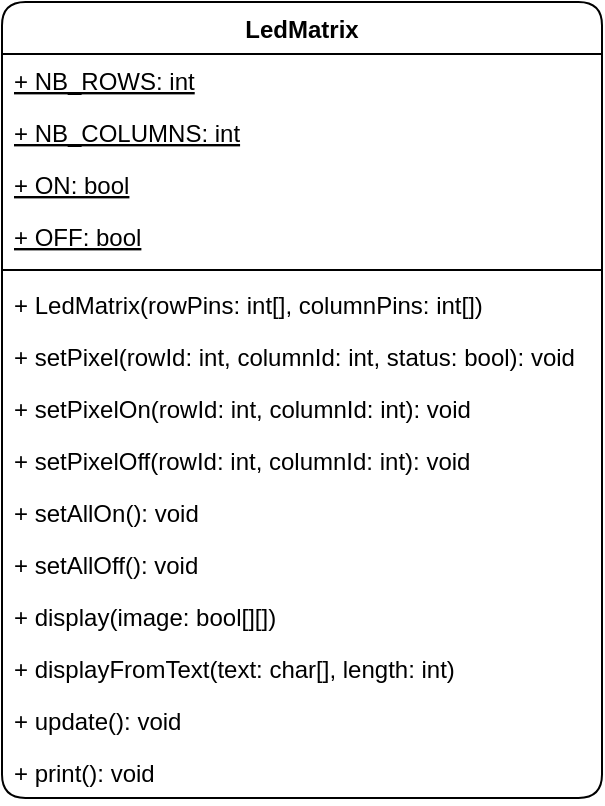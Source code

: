 <mxfile version="20.8.19" type="device"><diagram name="Page-1" id="GegqfJ2jXBAXSb13qG-Y"><mxGraphModel dx="327" dy="515" grid="1" gridSize="10" guides="1" tooltips="1" connect="1" arrows="1" fold="1" page="1" pageScale="1" pageWidth="827" pageHeight="1169" math="0" shadow="0"><root><mxCell id="0"/><mxCell id="1" parent="0"/><mxCell id="xAFuafGvRrCm0wqhM09N-5" value="LedMatrix" style="swimlane;fontStyle=1;align=center;verticalAlign=top;childLayout=stackLayout;horizontal=1;startSize=26;horizontalStack=0;resizeParent=1;resizeParentMax=0;resizeLast=0;collapsible=1;marginBottom=0;rounded=1;swimlaneFillColor=#FFFFFF;" vertex="1" parent="1"><mxGeometry x="330" y="350" width="300" height="398" as="geometry"/></mxCell><mxCell id="xAFuafGvRrCm0wqhM09N-6" value="+ NB_ROWS: int" style="text;strokeColor=none;fillColor=none;align=left;verticalAlign=top;spacingLeft=4;spacingRight=4;overflow=hidden;rotatable=0;points=[[0,0.5],[1,0.5]];portConstraint=eastwest;fontStyle=4" vertex="1" parent="xAFuafGvRrCm0wqhM09N-5"><mxGeometry y="26" width="300" height="26" as="geometry"/></mxCell><mxCell id="xAFuafGvRrCm0wqhM09N-9" value="+ NB_COLUMNS: int" style="text;strokeColor=none;fillColor=none;align=left;verticalAlign=top;spacingLeft=4;spacingRight=4;overflow=hidden;rotatable=0;points=[[0,0.5],[1,0.5]];portConstraint=eastwest;fontStyle=4" vertex="1" parent="xAFuafGvRrCm0wqhM09N-5"><mxGeometry y="52" width="300" height="26" as="geometry"/></mxCell><mxCell id="xAFuafGvRrCm0wqhM09N-10" value="+ ON: bool" style="text;strokeColor=none;fillColor=none;align=left;verticalAlign=top;spacingLeft=4;spacingRight=4;overflow=hidden;rotatable=0;points=[[0,0.5],[1,0.5]];portConstraint=eastwest;fontStyle=4" vertex="1" parent="xAFuafGvRrCm0wqhM09N-5"><mxGeometry y="78" width="300" height="26" as="geometry"/></mxCell><mxCell id="xAFuafGvRrCm0wqhM09N-11" value="+ OFF: bool" style="text;strokeColor=none;fillColor=none;align=left;verticalAlign=top;spacingLeft=4;spacingRight=4;overflow=hidden;rotatable=0;points=[[0,0.5],[1,0.5]];portConstraint=eastwest;fontStyle=4" vertex="1" parent="xAFuafGvRrCm0wqhM09N-5"><mxGeometry y="104" width="300" height="26" as="geometry"/></mxCell><mxCell id="xAFuafGvRrCm0wqhM09N-7" value="" style="line;strokeWidth=1;fillColor=none;align=left;verticalAlign=middle;spacingTop=-1;spacingLeft=3;spacingRight=3;rotatable=0;labelPosition=right;points=[];portConstraint=eastwest;strokeColor=inherit;" vertex="1" parent="xAFuafGvRrCm0wqhM09N-5"><mxGeometry y="130" width="300" height="8" as="geometry"/></mxCell><mxCell id="xAFuafGvRrCm0wqhM09N-8" value="+ LedMatrix(rowPins: int[], columnPins: int[])" style="text;strokeColor=none;fillColor=none;align=left;verticalAlign=top;spacingLeft=4;spacingRight=4;overflow=hidden;rotatable=0;points=[[0,0.5],[1,0.5]];portConstraint=eastwest;" vertex="1" parent="xAFuafGvRrCm0wqhM09N-5"><mxGeometry y="138" width="300" height="26" as="geometry"/></mxCell><mxCell id="xAFuafGvRrCm0wqhM09N-12" value="+ setPixel(rowId: int, columnId: int, status: bool): void" style="text;strokeColor=none;fillColor=none;align=left;verticalAlign=top;spacingLeft=4;spacingRight=4;overflow=hidden;rotatable=0;points=[[0,0.5],[1,0.5]];portConstraint=eastwest;" vertex="1" parent="xAFuafGvRrCm0wqhM09N-5"><mxGeometry y="164" width="300" height="26" as="geometry"/></mxCell><mxCell id="xAFuafGvRrCm0wqhM09N-13" value="+ setPixelOn(rowId: int, columnId: int): void" style="text;strokeColor=none;fillColor=none;align=left;verticalAlign=top;spacingLeft=4;spacingRight=4;overflow=hidden;rotatable=0;points=[[0,0.5],[1,0.5]];portConstraint=eastwest;" vertex="1" parent="xAFuafGvRrCm0wqhM09N-5"><mxGeometry y="190" width="300" height="26" as="geometry"/></mxCell><mxCell id="xAFuafGvRrCm0wqhM09N-14" value="+ setPixelOff(rowId: int, columnId: int): void" style="text;strokeColor=none;fillColor=none;align=left;verticalAlign=top;spacingLeft=4;spacingRight=4;overflow=hidden;rotatable=0;points=[[0,0.5],[1,0.5]];portConstraint=eastwest;" vertex="1" parent="xAFuafGvRrCm0wqhM09N-5"><mxGeometry y="216" width="300" height="26" as="geometry"/></mxCell><mxCell id="xAFuafGvRrCm0wqhM09N-15" value="+ setAllOn(): void" style="text;strokeColor=none;fillColor=none;align=left;verticalAlign=top;spacingLeft=4;spacingRight=4;overflow=hidden;rotatable=0;points=[[0,0.5],[1,0.5]];portConstraint=eastwest;" vertex="1" parent="xAFuafGvRrCm0wqhM09N-5"><mxGeometry y="242" width="300" height="26" as="geometry"/></mxCell><mxCell id="xAFuafGvRrCm0wqhM09N-16" value="+ setAllOff(): void" style="text;strokeColor=none;fillColor=none;align=left;verticalAlign=top;spacingLeft=4;spacingRight=4;overflow=hidden;rotatable=0;points=[[0,0.5],[1,0.5]];portConstraint=eastwest;" vertex="1" parent="xAFuafGvRrCm0wqhM09N-5"><mxGeometry y="268" width="300" height="26" as="geometry"/></mxCell><mxCell id="xAFuafGvRrCm0wqhM09N-17" value="+ display(image: bool[][])" style="text;strokeColor=none;fillColor=none;align=left;verticalAlign=top;spacingLeft=4;spacingRight=4;overflow=hidden;rotatable=0;points=[[0,0.5],[1,0.5]];portConstraint=eastwest;" vertex="1" parent="xAFuafGvRrCm0wqhM09N-5"><mxGeometry y="294" width="300" height="26" as="geometry"/></mxCell><mxCell id="xAFuafGvRrCm0wqhM09N-18" value="+ displayFromText(text: char[], length: int)" style="text;strokeColor=none;fillColor=none;align=left;verticalAlign=top;spacingLeft=4;spacingRight=4;overflow=hidden;rotatable=0;points=[[0,0.5],[1,0.5]];portConstraint=eastwest;" vertex="1" parent="xAFuafGvRrCm0wqhM09N-5"><mxGeometry y="320" width="300" height="26" as="geometry"/></mxCell><mxCell id="xAFuafGvRrCm0wqhM09N-19" value="+ update(): void" style="text;strokeColor=none;fillColor=none;align=left;verticalAlign=top;spacingLeft=4;spacingRight=4;overflow=hidden;rotatable=0;points=[[0,0.5],[1,0.5]];portConstraint=eastwest;" vertex="1" parent="xAFuafGvRrCm0wqhM09N-5"><mxGeometry y="346" width="300" height="26" as="geometry"/></mxCell><mxCell id="xAFuafGvRrCm0wqhM09N-20" value="+ print(): void" style="text;strokeColor=none;fillColor=none;align=left;verticalAlign=top;spacingLeft=4;spacingRight=4;overflow=hidden;rotatable=0;points=[[0,0.5],[1,0.5]];portConstraint=eastwest;" vertex="1" parent="xAFuafGvRrCm0wqhM09N-5"><mxGeometry y="372" width="300" height="26" as="geometry"/></mxCell></root></mxGraphModel></diagram></mxfile>